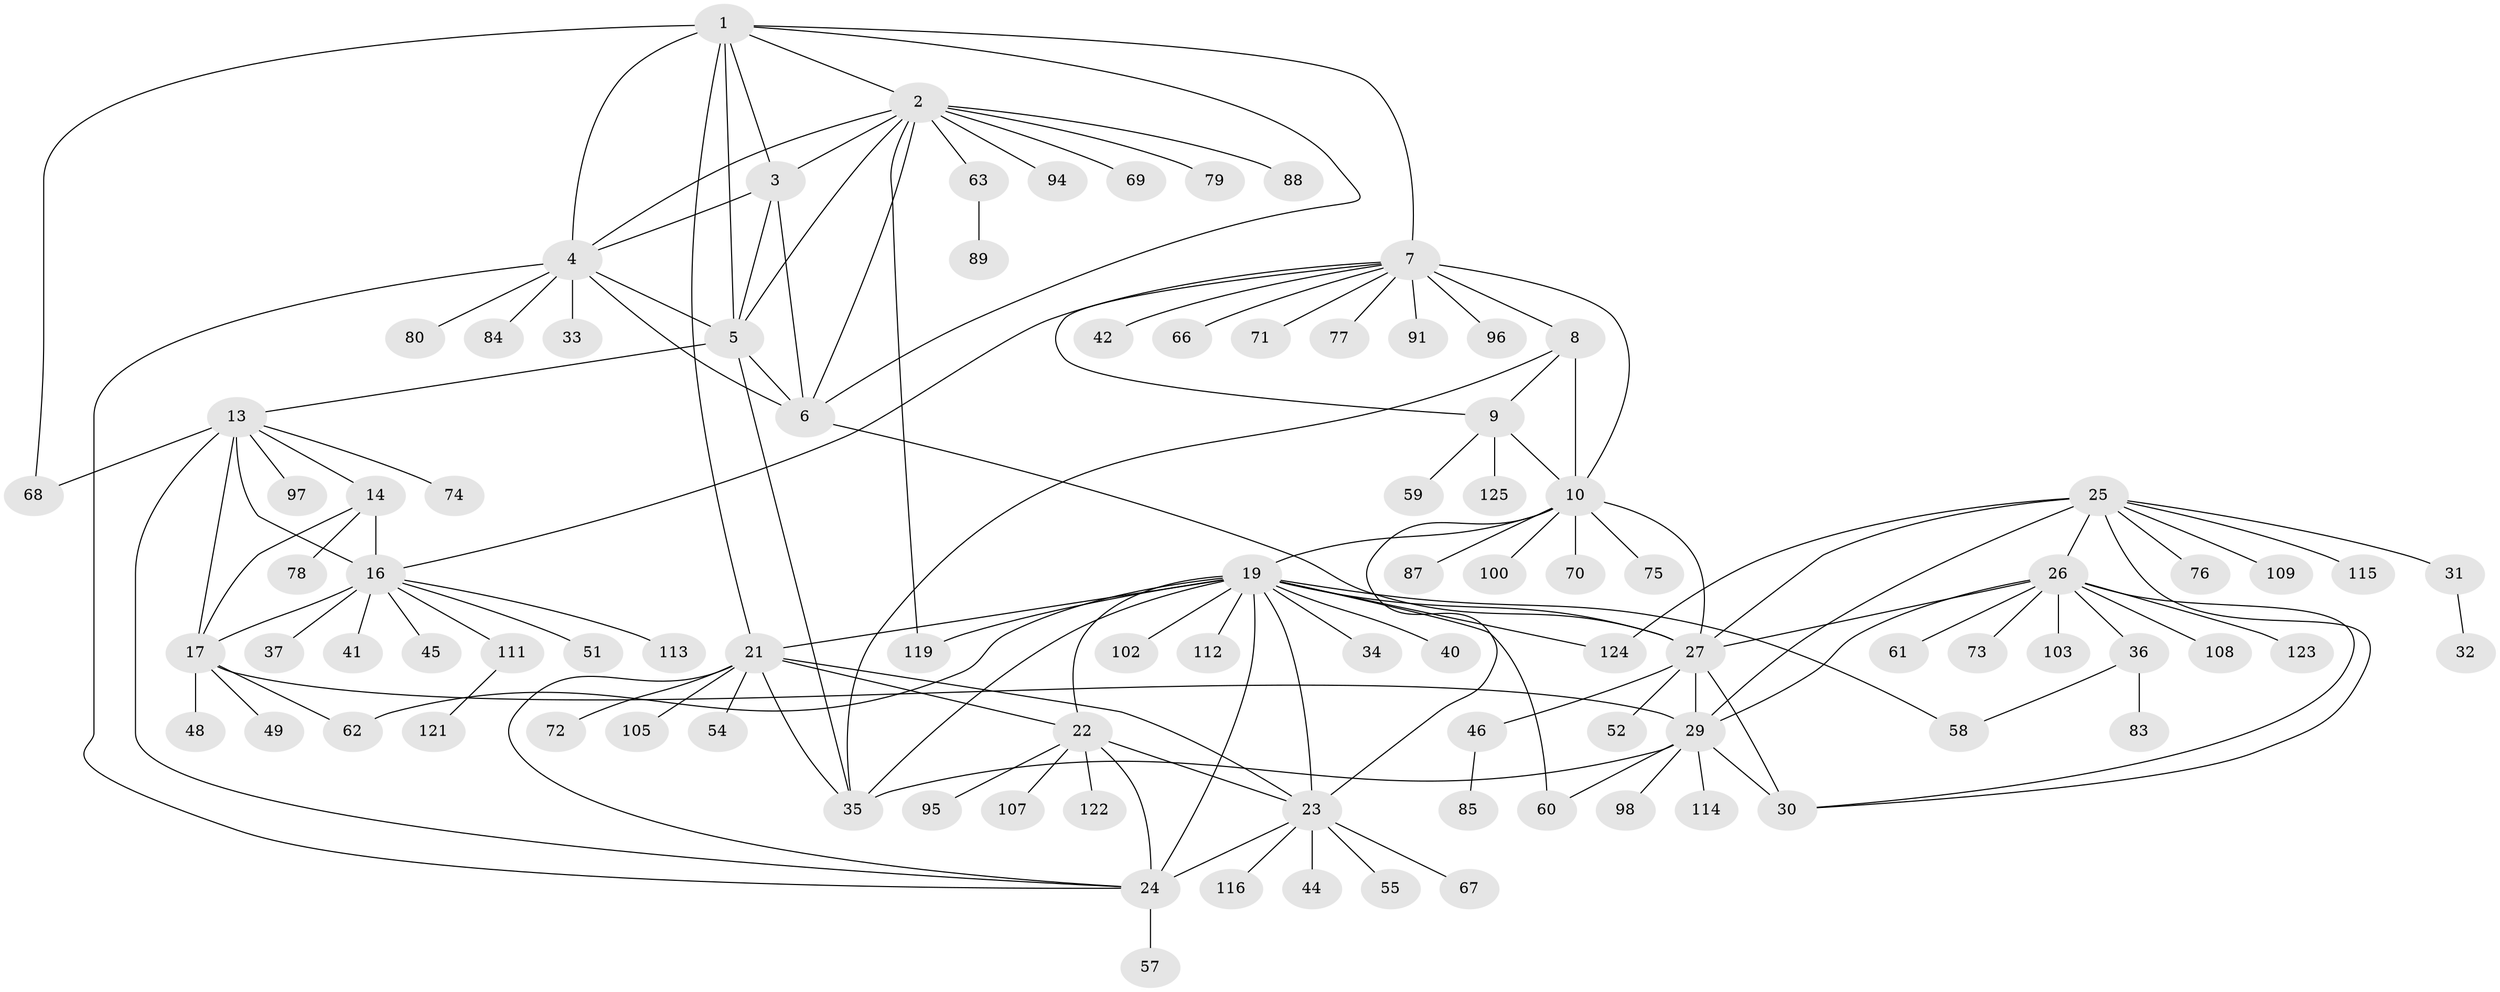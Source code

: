 // original degree distribution, {9: 0.04, 11: 0.016, 6: 0.032, 8: 0.04, 7: 0.04, 10: 0.048, 14: 0.008, 12: 0.008, 5: 0.016, 2: 0.2, 1: 0.544, 4: 0.008}
// Generated by graph-tools (version 1.1) at 2025/42/03/06/25 10:42:10]
// undirected, 96 vertices, 141 edges
graph export_dot {
graph [start="1"]
  node [color=gray90,style=filled];
  1 [super="+99"];
  2 [super="+56"];
  3 [super="+43"];
  4 [super="+50"];
  5 [super="+104"];
  6;
  7 [super="+12"];
  8 [super="+64"];
  9 [super="+53"];
  10 [super="+11"];
  13 [super="+15"];
  14 [super="+38"];
  16 [super="+18"];
  17 [super="+39"];
  19 [super="+20"];
  21 [super="+92"];
  22 [super="+81"];
  23 [super="+47"];
  24;
  25 [super="+86"];
  26 [super="+93"];
  27 [super="+28"];
  29 [super="+118"];
  30;
  31;
  32;
  33 [super="+117"];
  34;
  35;
  36 [super="+65"];
  37;
  40;
  41 [super="+106"];
  42;
  44;
  45;
  46;
  48;
  49;
  51;
  52 [super="+101"];
  54;
  55;
  57;
  58;
  59;
  60;
  61 [super="+110"];
  62 [super="+120"];
  63 [super="+82"];
  66;
  67;
  68;
  69;
  70;
  71;
  72;
  73;
  74;
  75;
  76;
  77;
  78 [super="+90"];
  79;
  80;
  83;
  84;
  85;
  87;
  88;
  89;
  91;
  94;
  95;
  96;
  97;
  98;
  100;
  102;
  103;
  105;
  107;
  108;
  109;
  111;
  112;
  113;
  114;
  115;
  116;
  119;
  121;
  122;
  123;
  124;
  125;
  1 -- 2;
  1 -- 3;
  1 -- 4;
  1 -- 5;
  1 -- 6;
  1 -- 21;
  1 -- 68;
  1 -- 7;
  2 -- 3;
  2 -- 4;
  2 -- 5;
  2 -- 6;
  2 -- 69;
  2 -- 79;
  2 -- 88;
  2 -- 94;
  2 -- 119;
  2 -- 63;
  3 -- 4;
  3 -- 5;
  3 -- 6;
  4 -- 5;
  4 -- 6;
  4 -- 33;
  4 -- 80;
  4 -- 84;
  4 -- 24;
  5 -- 6;
  5 -- 35;
  5 -- 13;
  6 -- 27;
  7 -- 8 [weight=2];
  7 -- 9 [weight=2];
  7 -- 10 [weight=4];
  7 -- 16;
  7 -- 77;
  7 -- 96;
  7 -- 66;
  7 -- 71;
  7 -- 42;
  7 -- 91;
  8 -- 9;
  8 -- 10 [weight=2];
  8 -- 35;
  9 -- 10 [weight=2];
  9 -- 59;
  9 -- 125;
  10 -- 27;
  10 -- 23;
  10 -- 19;
  10 -- 100;
  10 -- 70;
  10 -- 75;
  10 -- 87;
  13 -- 14 [weight=2];
  13 -- 16 [weight=4];
  13 -- 17 [weight=2];
  13 -- 24;
  13 -- 68;
  13 -- 97;
  13 -- 74;
  14 -- 16 [weight=2];
  14 -- 17;
  14 -- 78;
  16 -- 17 [weight=2];
  16 -- 37;
  16 -- 45;
  16 -- 111;
  16 -- 113;
  16 -- 51;
  16 -- 41;
  17 -- 29;
  17 -- 48;
  17 -- 49;
  17 -- 62;
  19 -- 21 [weight=2];
  19 -- 22 [weight=2];
  19 -- 23 [weight=2];
  19 -- 24 [weight=2];
  19 -- 34;
  19 -- 35;
  19 -- 40;
  19 -- 58;
  19 -- 60;
  19 -- 112;
  19 -- 119;
  19 -- 124;
  19 -- 102;
  19 -- 62;
  19 -- 27;
  21 -- 22;
  21 -- 23;
  21 -- 24;
  21 -- 54;
  21 -- 72;
  21 -- 105;
  21 -- 35;
  22 -- 23;
  22 -- 24;
  22 -- 95;
  22 -- 107;
  22 -- 122;
  23 -- 24;
  23 -- 44;
  23 -- 55;
  23 -- 67;
  23 -- 116;
  24 -- 57;
  25 -- 26;
  25 -- 27 [weight=2];
  25 -- 29;
  25 -- 30;
  25 -- 31;
  25 -- 76;
  25 -- 115;
  25 -- 124;
  25 -- 109;
  26 -- 27 [weight=2];
  26 -- 29;
  26 -- 30;
  26 -- 36;
  26 -- 61;
  26 -- 73;
  26 -- 103;
  26 -- 108;
  26 -- 123;
  27 -- 29 [weight=2];
  27 -- 30 [weight=2];
  27 -- 46;
  27 -- 52;
  29 -- 30;
  29 -- 60;
  29 -- 98;
  29 -- 114;
  29 -- 35;
  31 -- 32;
  36 -- 58;
  36 -- 83;
  46 -- 85;
  63 -- 89;
  111 -- 121;
}
